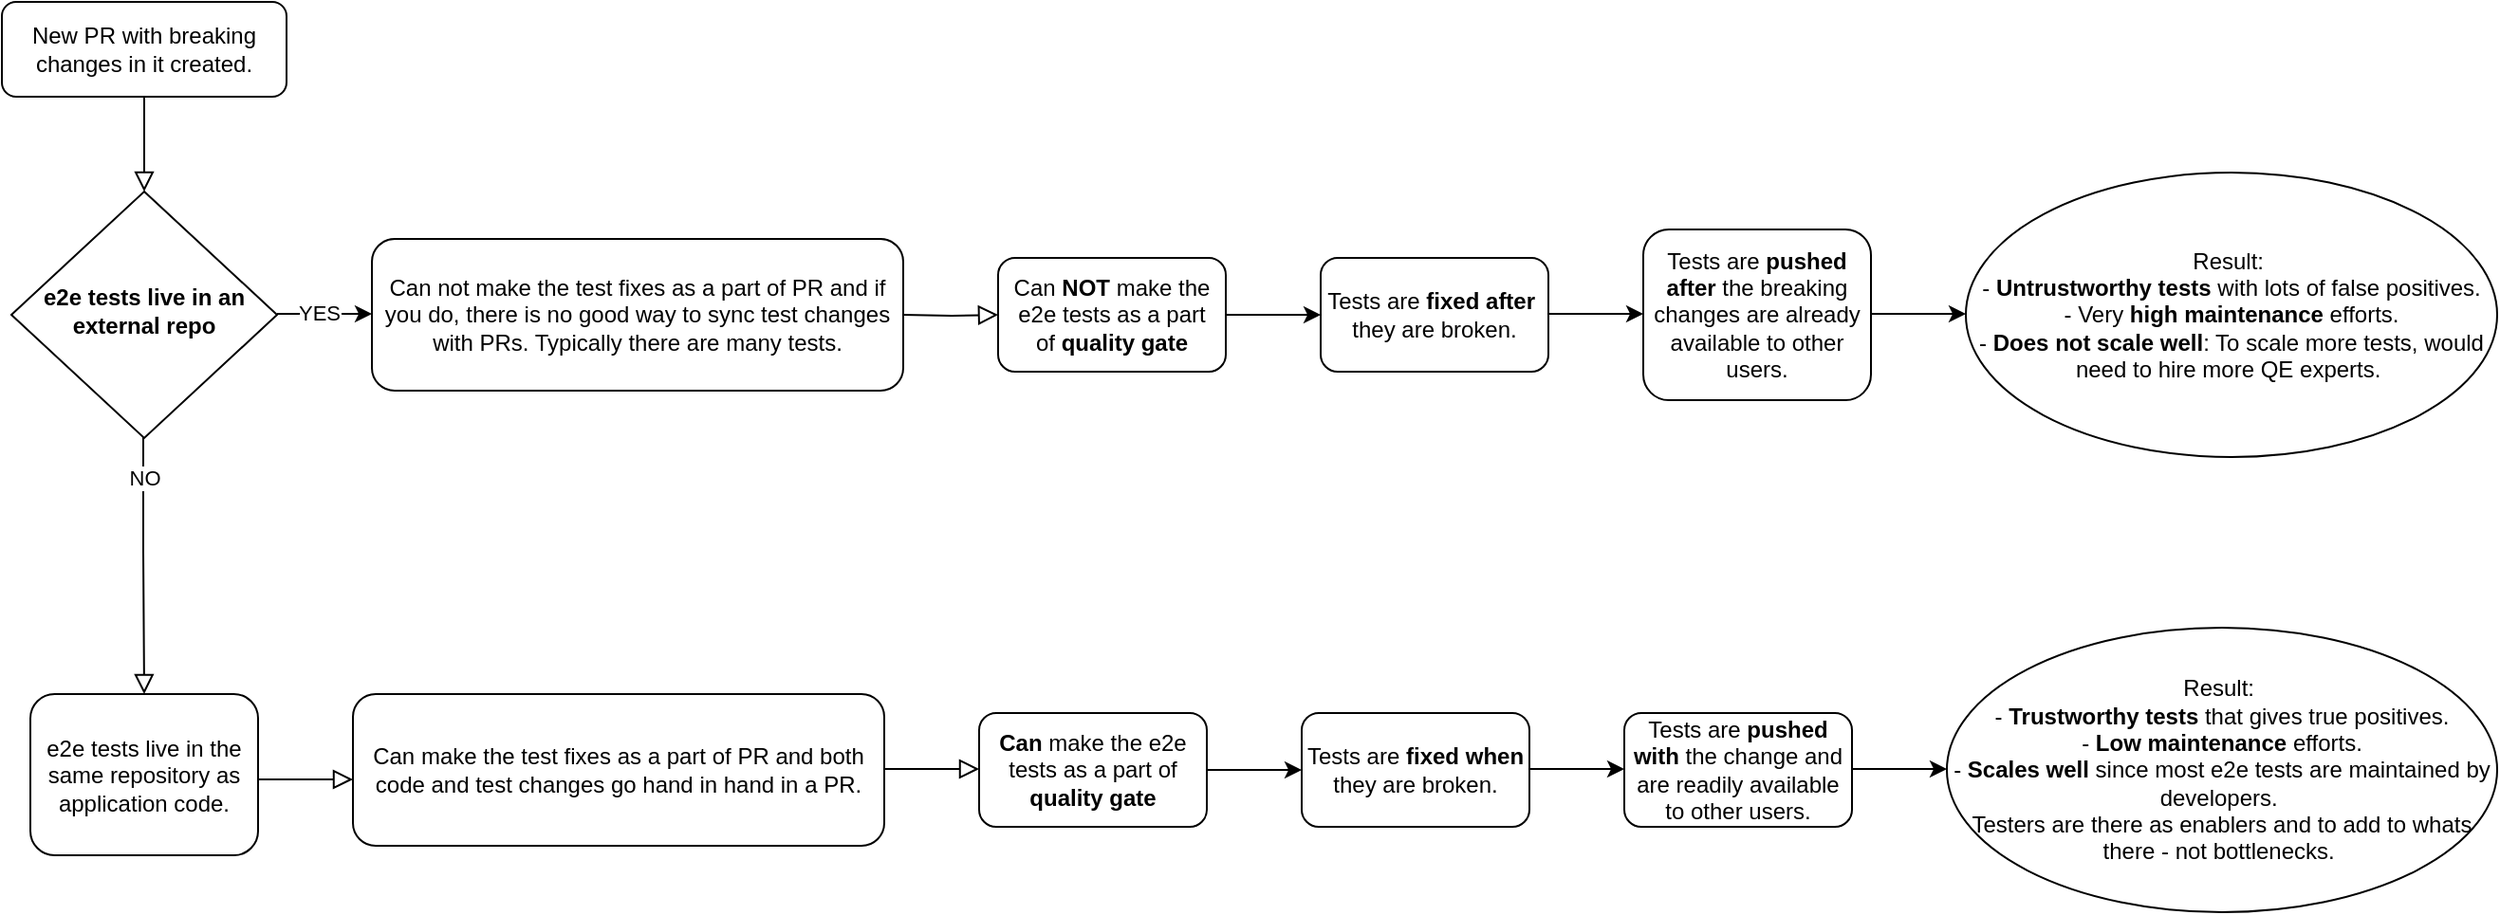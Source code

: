 <mxfile version="26.0.4">
  <diagram id="C5RBs43oDa-KdzZeNtuy" name="Page-1">
    <mxGraphModel dx="1239" dy="577" grid="1" gridSize="10" guides="1" tooltips="1" connect="1" arrows="0" fold="1" page="1" pageScale="1" pageWidth="827" pageHeight="1169" math="0" shadow="0">
      <root>
        <mxCell id="WIyWlLk6GJQsqaUBKTNV-0" />
        <mxCell id="WIyWlLk6GJQsqaUBKTNV-1" parent="WIyWlLk6GJQsqaUBKTNV-0" />
        <mxCell id="WIyWlLk6GJQsqaUBKTNV-2" value="" style="rounded=0;html=1;jettySize=auto;orthogonalLoop=1;fontSize=11;endArrow=block;endFill=0;endSize=8;strokeWidth=1;shadow=0;labelBackgroundColor=none;edgeStyle=orthogonalEdgeStyle;" parent="WIyWlLk6GJQsqaUBKTNV-1" source="WIyWlLk6GJQsqaUBKTNV-3" target="WIyWlLk6GJQsqaUBKTNV-6" edge="1">
          <mxGeometry relative="1" as="geometry" />
        </mxCell>
        <mxCell id="WIyWlLk6GJQsqaUBKTNV-3" value="New PR with breaking changes in it created." style="rounded=1;whiteSpace=wrap;html=1;fontSize=12;glass=0;strokeWidth=1;shadow=0;" parent="WIyWlLk6GJQsqaUBKTNV-1" vertex="1">
          <mxGeometry x="145" y="70" width="150" height="50" as="geometry" />
        </mxCell>
        <mxCell id="WIyWlLk6GJQsqaUBKTNV-5" value="" style="edgeStyle=orthogonalEdgeStyle;rounded=0;html=1;jettySize=auto;orthogonalLoop=1;fontSize=11;endArrow=block;endFill=0;endSize=8;strokeWidth=1;shadow=0;labelBackgroundColor=none;exitX=0.5;exitY=1;exitDx=0;exitDy=0;entryX=0.5;entryY=0;entryDx=0;entryDy=0;" parent="WIyWlLk6GJQsqaUBKTNV-1" target="_gsC5cZ0TZE3ObPy3pg--22" edge="1">
          <mxGeometry y="10" relative="1" as="geometry">
            <mxPoint as="offset" />
            <mxPoint x="219.5" y="280" as="sourcePoint" />
            <mxPoint x="220" y="370" as="targetPoint" />
            <Array as="points">
              <mxPoint x="220" y="360" />
              <mxPoint x="220" y="360" />
            </Array>
          </mxGeometry>
        </mxCell>
        <mxCell id="_gsC5cZ0TZE3ObPy3pg--19" value="NO" style="edgeLabel;html=1;align=center;verticalAlign=middle;resizable=0;points=[];" vertex="1" connectable="0" parent="WIyWlLk6GJQsqaUBKTNV-5">
          <mxGeometry x="-0.481" relative="1" as="geometry">
            <mxPoint as="offset" />
          </mxGeometry>
        </mxCell>
        <mxCell id="WIyWlLk6GJQsqaUBKTNV-6" value="&lt;b&gt;e2e tests live in an external repo&lt;/b&gt;" style="rhombus;whiteSpace=wrap;html=1;shadow=0;fontFamily=Helvetica;fontSize=12;align=center;strokeWidth=1;spacing=6;spacingTop=-4;" parent="WIyWlLk6GJQsqaUBKTNV-1" vertex="1">
          <mxGeometry x="150" y="170" width="140" height="130" as="geometry" />
        </mxCell>
        <mxCell id="_gsC5cZ0TZE3ObPy3pg--2" value="" style="edgeStyle=orthogonalEdgeStyle;rounded=0;orthogonalLoop=1;jettySize=auto;html=1;" edge="1" parent="WIyWlLk6GJQsqaUBKTNV-1" source="WIyWlLk6GJQsqaUBKTNV-7" target="_gsC5cZ0TZE3ObPy3pg--1">
          <mxGeometry relative="1" as="geometry" />
        </mxCell>
        <mxCell id="WIyWlLk6GJQsqaUBKTNV-7" value="&lt;b&gt;Can&lt;/b&gt; make the e2e tests as a part of &lt;b&gt;quality gate&lt;/b&gt;" style="rounded=1;whiteSpace=wrap;html=1;fontSize=12;glass=0;strokeWidth=1;shadow=0;" parent="WIyWlLk6GJQsqaUBKTNV-1" vertex="1">
          <mxGeometry x="660" y="445" width="120" height="60" as="geometry" />
        </mxCell>
        <mxCell id="_gsC5cZ0TZE3ObPy3pg--1" value="Tests are &lt;b&gt;fixed&lt;/b&gt; &lt;b&gt;when&lt;/b&gt; they are broken." style="whiteSpace=wrap;html=1;rounded=1;glass=0;strokeWidth=1;shadow=0;" vertex="1" parent="WIyWlLk6GJQsqaUBKTNV-1">
          <mxGeometry x="830" y="445" width="120" height="60" as="geometry" />
        </mxCell>
        <mxCell id="_gsC5cZ0TZE3ObPy3pg--3" value="" style="edgeStyle=orthogonalEdgeStyle;rounded=0;orthogonalLoop=1;jettySize=auto;html=1;" edge="1" parent="WIyWlLk6GJQsqaUBKTNV-1">
          <mxGeometry relative="1" as="geometry">
            <mxPoint x="950" y="474.5" as="sourcePoint" />
            <mxPoint x="1000" y="474.5" as="targetPoint" />
          </mxGeometry>
        </mxCell>
        <mxCell id="_gsC5cZ0TZE3ObPy3pg--4" value="Tests are &lt;b&gt;pushed&lt;/b&gt; &lt;b&gt;with&lt;/b&gt; the change and are readily available to other users." style="whiteSpace=wrap;html=1;rounded=1;glass=0;strokeWidth=1;shadow=0;" vertex="1" parent="WIyWlLk6GJQsqaUBKTNV-1">
          <mxGeometry x="1000" y="445" width="120" height="60" as="geometry" />
        </mxCell>
        <mxCell id="_gsC5cZ0TZE3ObPy3pg--5" value="Can not make the test fixes as a part of PR and if you do, there is no good way to sync test changes with PRs. Typically there are many tests." style="rounded=1;whiteSpace=wrap;html=1;fontSize=12;glass=0;strokeWidth=1;shadow=0;" vertex="1" parent="WIyWlLk6GJQsqaUBKTNV-1">
          <mxGeometry x="340" y="195" width="280" height="80" as="geometry" />
        </mxCell>
        <mxCell id="_gsC5cZ0TZE3ObPy3pg--6" value="" style="edgeStyle=orthogonalEdgeStyle;rounded=0;html=1;jettySize=auto;orthogonalLoop=1;fontSize=11;endArrow=block;endFill=0;endSize=8;strokeWidth=1;shadow=0;labelBackgroundColor=none;" edge="1" parent="WIyWlLk6GJQsqaUBKTNV-1" target="_gsC5cZ0TZE3ObPy3pg--8">
          <mxGeometry y="10" relative="1" as="geometry">
            <mxPoint as="offset" />
            <mxPoint x="620" y="235" as="sourcePoint" />
          </mxGeometry>
        </mxCell>
        <mxCell id="_gsC5cZ0TZE3ObPy3pg--7" value="" style="edgeStyle=orthogonalEdgeStyle;rounded=0;orthogonalLoop=1;jettySize=auto;html=1;" edge="1" parent="WIyWlLk6GJQsqaUBKTNV-1" source="_gsC5cZ0TZE3ObPy3pg--8" target="_gsC5cZ0TZE3ObPy3pg--9">
          <mxGeometry relative="1" as="geometry" />
        </mxCell>
        <mxCell id="_gsC5cZ0TZE3ObPy3pg--8" value="Can &lt;b&gt;NOT&lt;/b&gt; make the e2e tests as a part of&amp;nbsp;&lt;b&gt;quality gate&lt;/b&gt;" style="rounded=1;whiteSpace=wrap;html=1;fontSize=12;glass=0;strokeWidth=1;shadow=0;" vertex="1" parent="WIyWlLk6GJQsqaUBKTNV-1">
          <mxGeometry x="670" y="205" width="120" height="60" as="geometry" />
        </mxCell>
        <mxCell id="_gsC5cZ0TZE3ObPy3pg--9" value="Tests are&amp;nbsp;&lt;b&gt;fixed&lt;/b&gt;&amp;nbsp;&lt;b&gt;after&lt;/b&gt;&amp;nbsp; they are broken." style="whiteSpace=wrap;html=1;rounded=1;glass=0;strokeWidth=1;shadow=0;" vertex="1" parent="WIyWlLk6GJQsqaUBKTNV-1">
          <mxGeometry x="840" y="205" width="120" height="60" as="geometry" />
        </mxCell>
        <mxCell id="_gsC5cZ0TZE3ObPy3pg--10" value="" style="edgeStyle=orthogonalEdgeStyle;rounded=0;orthogonalLoop=1;jettySize=auto;html=1;" edge="1" parent="WIyWlLk6GJQsqaUBKTNV-1">
          <mxGeometry relative="1" as="geometry">
            <mxPoint x="960" y="234.5" as="sourcePoint" />
            <mxPoint x="1010" y="234.5" as="targetPoint" />
          </mxGeometry>
        </mxCell>
        <mxCell id="_gsC5cZ0TZE3ObPy3pg--11" value="Tests are &lt;b&gt;pushed&lt;/b&gt; &lt;b&gt;after&lt;/b&gt; the breaking changes are already available to other users." style="whiteSpace=wrap;html=1;rounded=1;glass=0;strokeWidth=1;shadow=0;" vertex="1" parent="WIyWlLk6GJQsqaUBKTNV-1">
          <mxGeometry x="1010" y="190" width="120" height="90" as="geometry" />
        </mxCell>
        <mxCell id="_gsC5cZ0TZE3ObPy3pg--12" value="" style="edgeStyle=orthogonalEdgeStyle;rounded=0;orthogonalLoop=1;jettySize=auto;html=1;" edge="1" parent="WIyWlLk6GJQsqaUBKTNV-1">
          <mxGeometry relative="1" as="geometry">
            <mxPoint x="1130" y="234.5" as="sourcePoint" />
            <mxPoint x="1180" y="234.5" as="targetPoint" />
          </mxGeometry>
        </mxCell>
        <mxCell id="_gsC5cZ0TZE3ObPy3pg--13" value="Result:&amp;nbsp;&lt;div&gt;- &lt;b&gt;Untrustworthy tests&lt;/b&gt; with lots of false positives.&lt;/div&gt;&lt;div&gt;- Very &lt;b&gt;high maintenance&lt;/b&gt; efforts.&lt;br&gt;- &lt;b&gt;Does not scale well&lt;/b&gt;: To scale more tests, would need to hire more QE experts.&amp;nbsp;&lt;/div&gt;" style="ellipse;whiteSpace=wrap;html=1;" vertex="1" parent="WIyWlLk6GJQsqaUBKTNV-1">
          <mxGeometry x="1180" y="160" width="280" height="150" as="geometry" />
        </mxCell>
        <mxCell id="_gsC5cZ0TZE3ObPy3pg--14" value="" style="edgeStyle=orthogonalEdgeStyle;rounded=0;orthogonalLoop=1;jettySize=auto;html=1;" edge="1" parent="WIyWlLk6GJQsqaUBKTNV-1">
          <mxGeometry relative="1" as="geometry">
            <mxPoint x="1120" y="474.5" as="sourcePoint" />
            <mxPoint x="1170" y="474.5" as="targetPoint" />
          </mxGeometry>
        </mxCell>
        <mxCell id="_gsC5cZ0TZE3ObPy3pg--15" value="Result:&amp;nbsp;&lt;div&gt;- &lt;b&gt;Trustworthy tests&lt;/b&gt; that gives true positives.&lt;/div&gt;&lt;div&gt;- &lt;b&gt;Low&amp;nbsp;maintenance&lt;/b&gt; efforts.&lt;/div&gt;&lt;div&gt;- &lt;b&gt;Scales well&lt;/b&gt; since most e2e tests are maintained by developers.&amp;nbsp;&lt;/div&gt;&lt;div&gt;Testers are there as enablers and to add to whats there - not bottlenecks.&amp;nbsp;&lt;/div&gt;" style="ellipse;whiteSpace=wrap;html=1;" vertex="1" parent="WIyWlLk6GJQsqaUBKTNV-1">
          <mxGeometry x="1170" y="400" width="290" height="150" as="geometry" />
        </mxCell>
        <mxCell id="_gsC5cZ0TZE3ObPy3pg--16" value="" style="edgeStyle=orthogonalEdgeStyle;rounded=0;orthogonalLoop=1;jettySize=auto;html=1;" edge="1" parent="WIyWlLk6GJQsqaUBKTNV-1">
          <mxGeometry relative="1" as="geometry">
            <mxPoint x="290" y="234.5" as="sourcePoint" />
            <mxPoint x="340" y="234.5" as="targetPoint" />
          </mxGeometry>
        </mxCell>
        <mxCell id="_gsC5cZ0TZE3ObPy3pg--17" value="YES" style="edgeLabel;html=1;align=center;verticalAlign=middle;resizable=0;points=[];" vertex="1" connectable="0" parent="_gsC5cZ0TZE3ObPy3pg--16">
          <mxGeometry x="-0.12" y="2" relative="1" as="geometry">
            <mxPoint y="1" as="offset" />
          </mxGeometry>
        </mxCell>
        <mxCell id="_gsC5cZ0TZE3ObPy3pg--20" value="Can make the test fixes as a part of PR and both code and test changes go hand in hand in a PR." style="rounded=1;whiteSpace=wrap;html=1;fontSize=12;glass=0;strokeWidth=1;shadow=0;" vertex="1" parent="WIyWlLk6GJQsqaUBKTNV-1">
          <mxGeometry x="330" y="435" width="280" height="80" as="geometry" />
        </mxCell>
        <mxCell id="_gsC5cZ0TZE3ObPy3pg--21" value="" style="edgeStyle=orthogonalEdgeStyle;rounded=0;html=1;jettySize=auto;orthogonalLoop=1;fontSize=11;endArrow=block;endFill=0;endSize=8;strokeWidth=1;shadow=0;labelBackgroundColor=none;" edge="1" parent="WIyWlLk6GJQsqaUBKTNV-1">
          <mxGeometry y="10" relative="1" as="geometry">
            <mxPoint as="offset" />
            <mxPoint x="610" y="474.5" as="sourcePoint" />
            <mxPoint x="660" y="474.5" as="targetPoint" />
          </mxGeometry>
        </mxCell>
        <mxCell id="_gsC5cZ0TZE3ObPy3pg--22" value="e2e tests live in the same repository as application code." style="rounded=1;whiteSpace=wrap;html=1;fontSize=12;glass=0;strokeWidth=1;shadow=0;" vertex="1" parent="WIyWlLk6GJQsqaUBKTNV-1">
          <mxGeometry x="160" y="435" width="120" height="85" as="geometry" />
        </mxCell>
        <mxCell id="_gsC5cZ0TZE3ObPy3pg--23" value="" style="edgeStyle=orthogonalEdgeStyle;rounded=0;html=1;jettySize=auto;orthogonalLoop=1;fontSize=11;endArrow=block;endFill=0;endSize=8;strokeWidth=1;shadow=0;labelBackgroundColor=none;" edge="1" parent="WIyWlLk6GJQsqaUBKTNV-1">
          <mxGeometry y="10" relative="1" as="geometry">
            <mxPoint as="offset" />
            <mxPoint x="280" y="480" as="sourcePoint" />
            <mxPoint x="330" y="480" as="targetPoint" />
          </mxGeometry>
        </mxCell>
      </root>
    </mxGraphModel>
  </diagram>
</mxfile>
